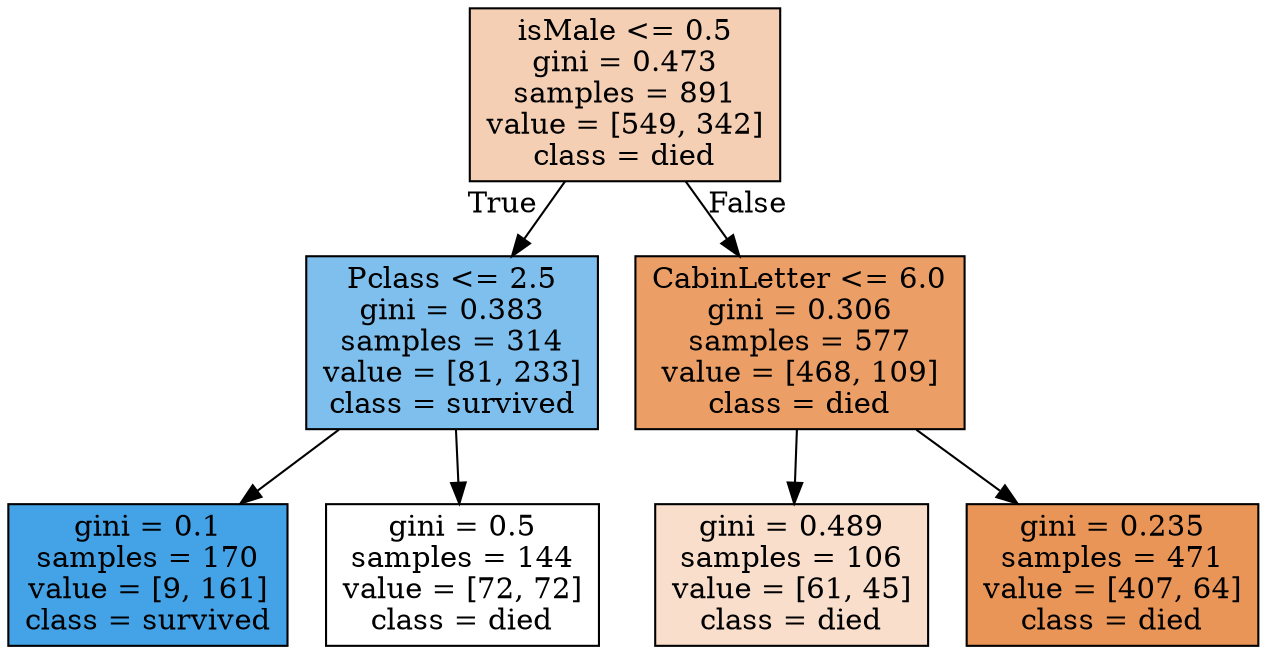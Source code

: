 digraph Tree {
node [shape=box, style="filled", color="black"] ;
0 [label="isMale <= 0.5\ngini = 0.473\nsamples = 891\nvalue = [549, 342]\nclass = died", fillcolor="#e5813960"] ;
1 [label="Pclass <= 2.5\ngini = 0.383\nsamples = 314\nvalue = [81, 233]\nclass = survived", fillcolor="#399de5a6"] ;
0 -> 1 [labeldistance=2.5, labelangle=45, headlabel="True"] ;
2 [label="gini = 0.1\nsamples = 170\nvalue = [9, 161]\nclass = survived", fillcolor="#399de5f1"] ;
1 -> 2 ;
3 [label="gini = 0.5\nsamples = 144\nvalue = [72, 72]\nclass = died", fillcolor="#e5813900"] ;
1 -> 3 ;
4 [label="CabinLetter <= 6.0\ngini = 0.306\nsamples = 577\nvalue = [468, 109]\nclass = died", fillcolor="#e58139c4"] ;
0 -> 4 [labeldistance=2.5, labelangle=-45, headlabel="False"] ;
5 [label="gini = 0.489\nsamples = 106\nvalue = [61, 45]\nclass = died", fillcolor="#e5813943"] ;
4 -> 5 ;
6 [label="gini = 0.235\nsamples = 471\nvalue = [407, 64]\nclass = died", fillcolor="#e58139d7"] ;
4 -> 6 ;
}